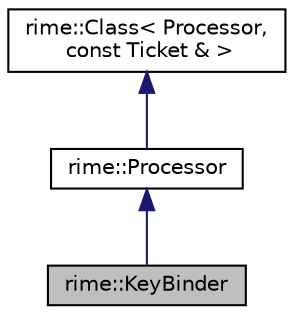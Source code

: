 digraph "rime::KeyBinder"
{
  edge [fontname="Helvetica",fontsize="10",labelfontname="Helvetica",labelfontsize="10"];
  node [fontname="Helvetica",fontsize="10",shape=record];
  Node1 [label="rime::KeyBinder",height=0.2,width=0.4,color="black", fillcolor="grey75", style="filled" fontcolor="black"];
  Node2 -> Node1 [dir="back",color="midnightblue",fontsize="10",style="solid",fontname="Helvetica"];
  Node2 [label="rime::Processor",height=0.2,width=0.4,color="black", fillcolor="white", style="filled",URL="$a00114.html"];
  Node3 -> Node2 [dir="back",color="midnightblue",fontsize="10",style="solid",fontname="Helvetica"];
  Node3 [label="rime::Class\< Processor,\l const Ticket & \>",height=0.2,width=0.4,color="black", fillcolor="white", style="filled",URL="$a00017.html"];
}
